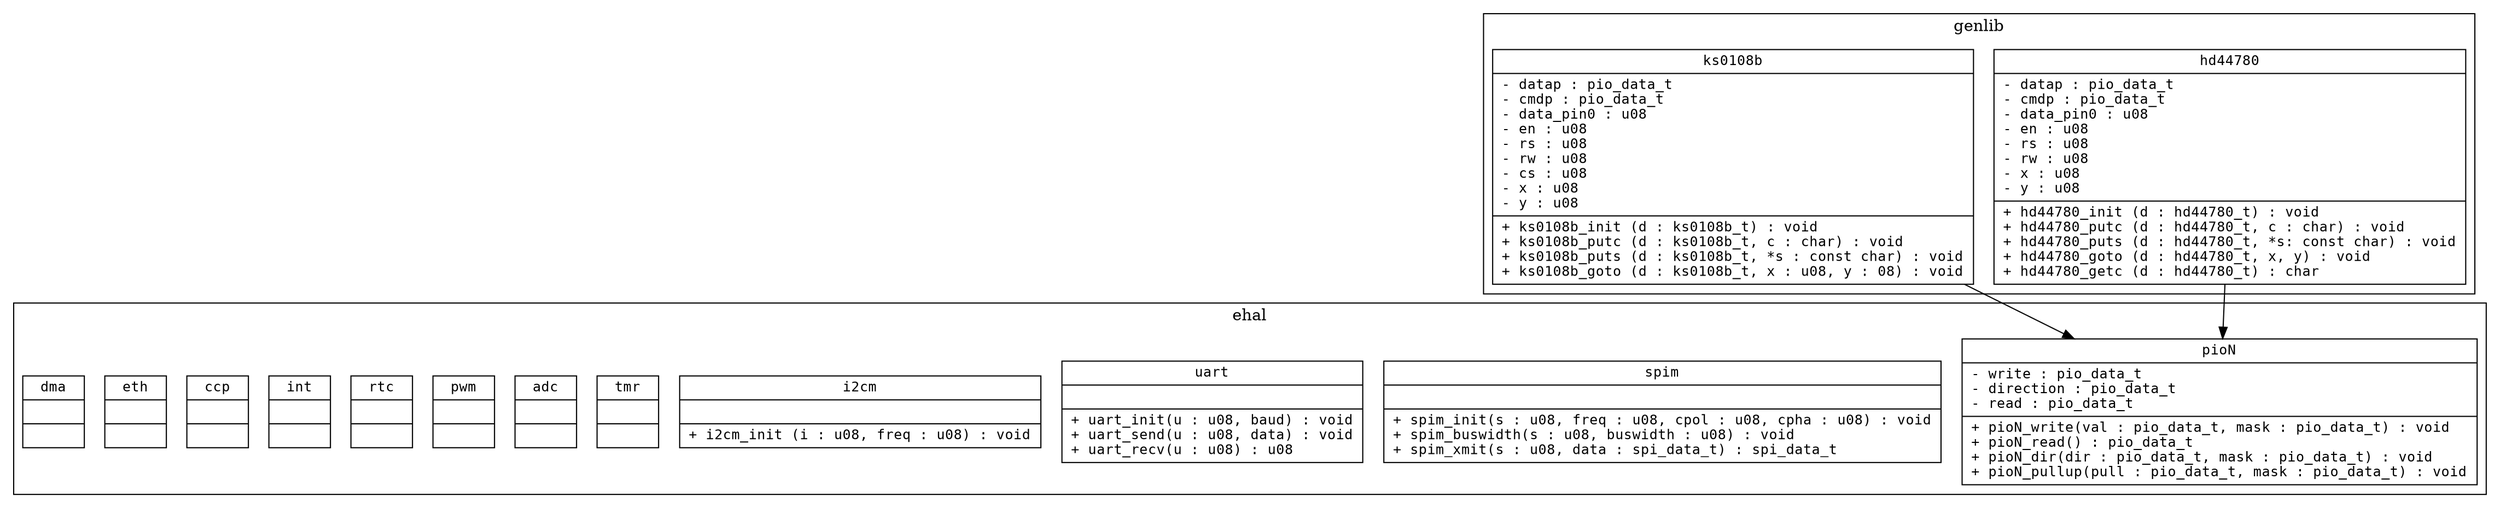 digraph G {
	node [	fontname = "Bitstream Vera Sans Mono"
		shape = "record"
		fontsize = 12 ]
        edge [	fontname = "Bitstream Vera Sans Mono"
		fontsize = 8 ]

/*------------------------------------------------------------------------*/
	subgraph cluster_ehal {
		label="ehal";
		pio [ label="{\
pioN\
|\
- write : pio_data_t\l\
- direction : pio_data_t\l\
- read : pio_data_t\l\
|\
+ pioN_write	(val : pio_data_t, mask : pio_data_t) : void\l\
+ pioN_read	() : pio_data_t\l\
+ pioN_dir	(dir : pio_data_t, mask : pio_data_t) : void\l\
+ pioN_pullup	(pull : pio_data_t, mask : pio_data_t) : void\l\
}" ]
		spim [ label="{\
spim\
|\
|\
+ spim_init	(s : u08, freq : u08, cpol : u08, cpha : u08) : void\l\
+ spim_buswidth	(s : u08, buswidth : u08) : void\l\
+ spim_xmit	(s : u08, data : spi_data_t) : spi_data_t\l\
}" ]
		uart [ label="{\
uart\
||\
+ uart_init	(u : u08, baud) : void\l\
+ uart_send	(u : u08, data) : void\l\
+ uart_recv	(u : u08) : u08\l\
}" ]
		i2cm [ label="{\
i2cm\
||\
+ i2cm_init (i : u08, freq : u08) : void\
}" ]
		tmr [ label="{\
tmr\
||\
}" ]
		adc [ label="{\
adc\
||\
}" ]
		pwm [ label="{\
pwm\
||\
}" ]
		rtc [ label="{\
rtc\
||\
}" ]
		int [ label="{\
int\
||\
}" ]
		ccp [ label="{\
ccp\
||\
}" ]
		eth [ label="{\
eth\
||\
}" ]
		dma [ label="{\
dma\
||\
}" ]
	}
/*------------------------------------------------------------------------*/
	subgraph cluster_genlib {
		label="genlib";

		hd44780 [ label="{\
hd44780\
|\
- datap : pio_data_t\l\
- cmdp : pio_data_t\l\
- data_pin0 : u08\l\
- en : u08\l\
- rs : u08\l\
- rw : u08\l\
- x : u08\l\
- y : u08\l\
|\
+ hd44780_init (d : hd44780_t) : void\l\
+ hd44780_putc (d : hd44780_t, c : char) : void\l\
+ hd44780_puts (d : hd44780_t, *s: const char) : void\l\
+ hd44780_goto (d : hd44780_t, x, y) : void\l\
+ hd44780_getc (d : hd44780_t) : char\l\
}" ]
		ks0108b [ label="{\
ks0108b\
|\
- datap : pio_data_t\l\
- cmdp : pio_data_t\l\
- data_pin0 : u08\l\
- en : u08\l\
- rs : u08\l\
- rw : u08\l\
- cs : u08\l\
- x : u08\l\
- y : u08\l\
|\
+ ks0108b_init (d : ks0108b_t) : void\l\
+ ks0108b_putc (d : ks0108b_t, c : char) : void\l\
+ ks0108b_puts (d : ks0108b_t, *s : const char) : void\l\
+ ks0108b_goto (d : ks0108b_t, x : u08, y : 08) : void\l\
}" ]
		hd44780 -> pio;
		ks0108b -> pio;
	}
}
